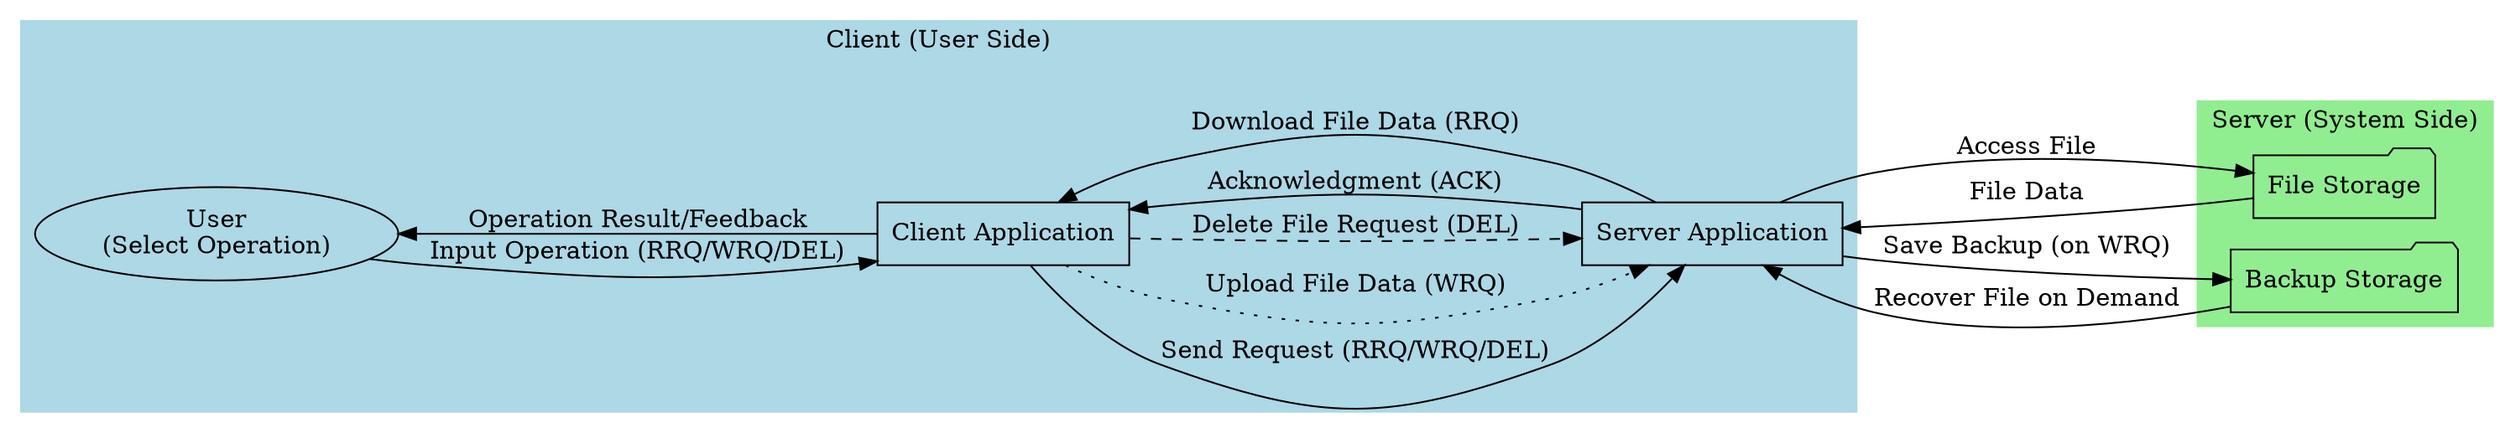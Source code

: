 digraph UDP_File_Transfer_Workflow {
    rankdir=LR;

    subgraph cluster_Client {
        label = "Client (User Side)";
        style = filled;
        color = lightblue;
        
        User [shape=ellipse, label="User\n(Select Operation)"];
        Client_App [shape=box, label="Client Application"];

        User -> Client_App [label="Input Operation (RRQ/WRQ/DEL)"];
        Client_App -> Server [label="Send Request (RRQ/WRQ/DEL)"];
        Server -> Client_App [label="Acknowledgment (ACK)"];
        Client_App -> User [label="Operation Result/Feedback"];
    }

    subgraph cluster_Server {
        label = "Server (System Side)";
        style = filled;
        color = lightgreen;

        Server [shape=box, label="Server Application"];
        Storage [shape=folder, label="File Storage"];
        Backup [shape=folder, label="Backup Storage"];

        Server -> Storage [label="Access File"];
        Storage -> Server [label="File Data"];
        Server -> Backup [label="Save Backup (on WRQ)"];
        Backup -> Server [label="Recover File on Demand"];
    }

    Client_App -> Server [label="Upload File Data (WRQ)", style=dotted];
    Server -> Client_App [label="Download File Data (RRQ)", style=solid];
    Client_App -> Server [label="Delete File Request (DEL)", style=dashed];
}
